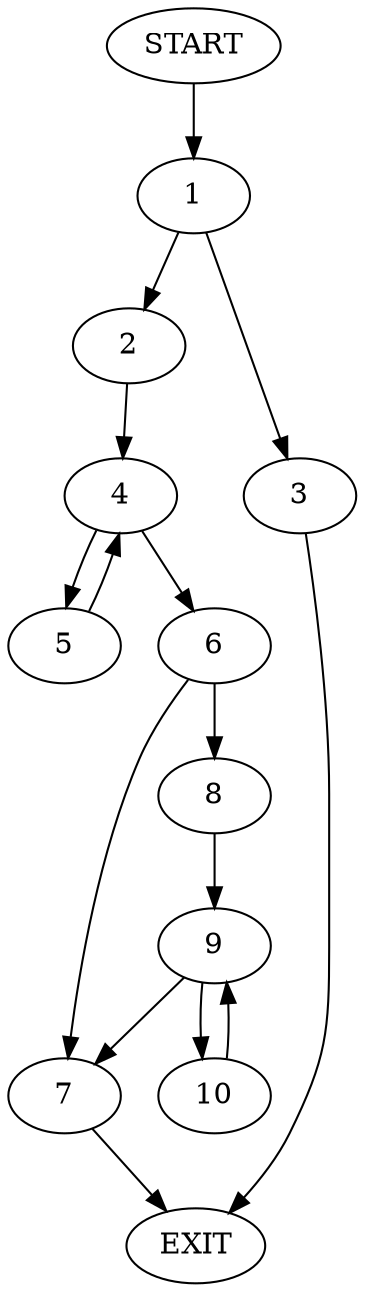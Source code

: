 digraph {
0 [label="START"]
11 [label="EXIT"]
0 -> 1
1 -> 2
1 -> 3
2 -> 4
3 -> 11
4 -> 5
4 -> 6
6 -> 7
6 -> 8
5 -> 4
8 -> 9
7 -> 11
9 -> 7
9 -> 10
10 -> 9
}
